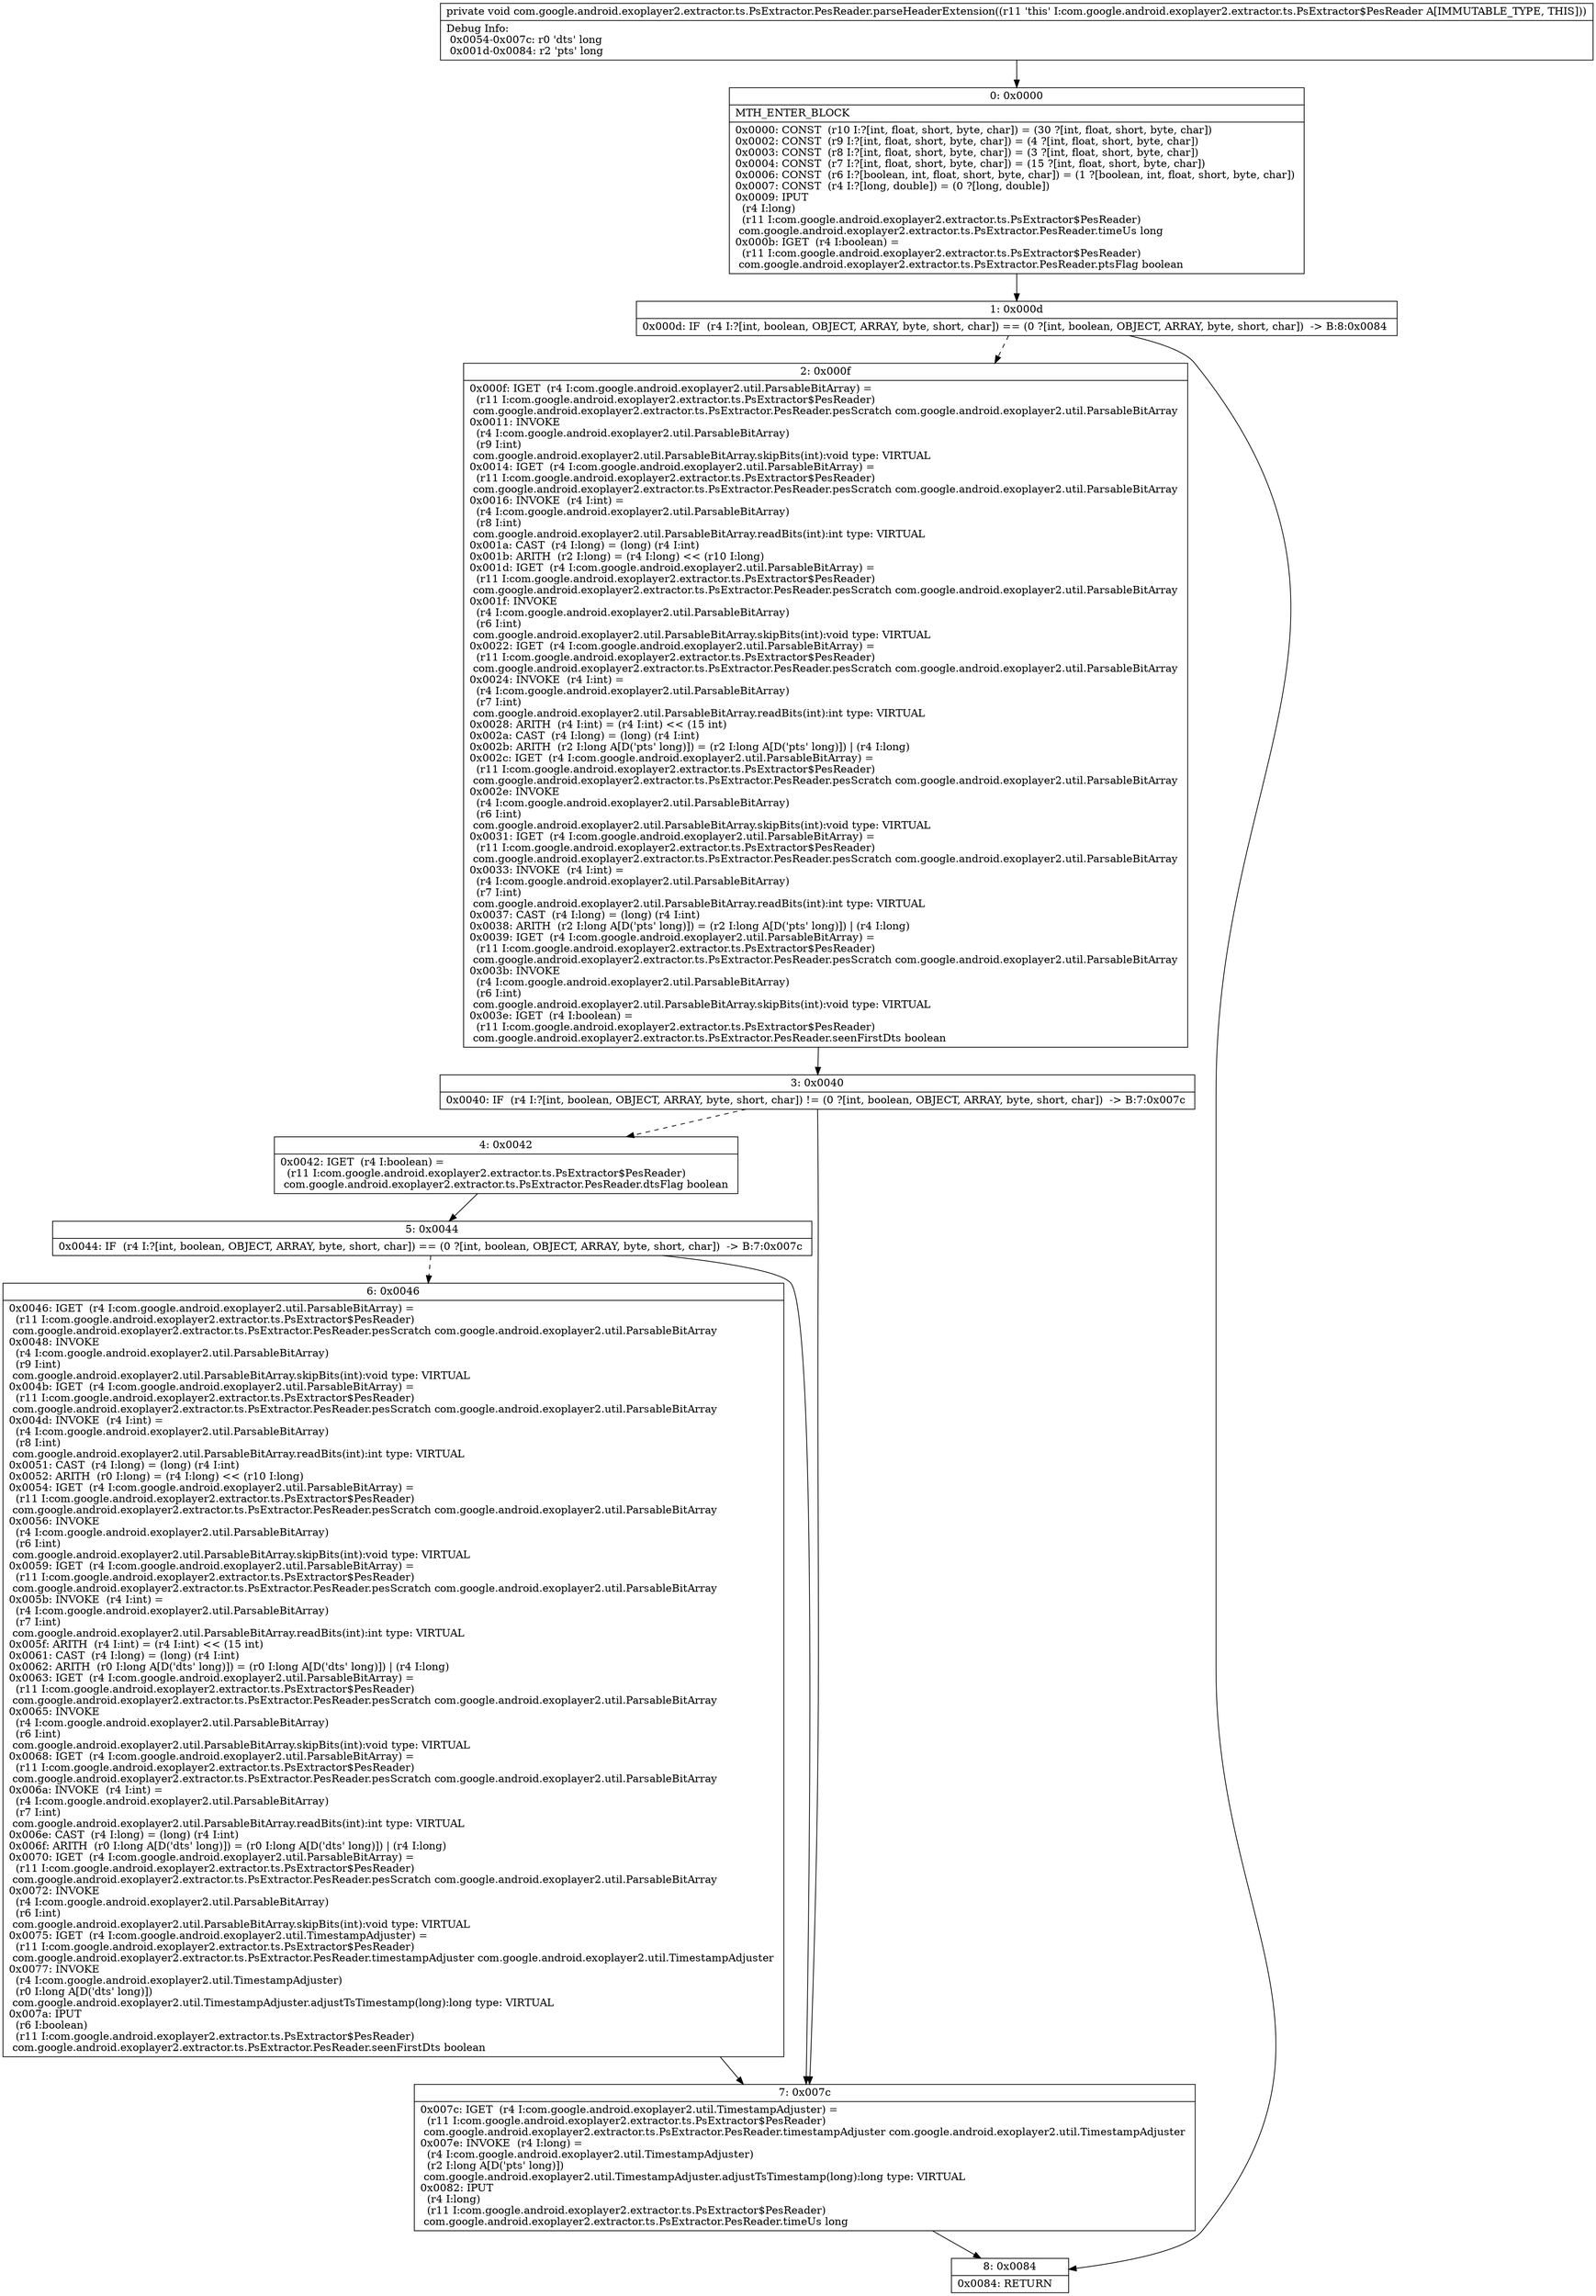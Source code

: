 digraph "CFG forcom.google.android.exoplayer2.extractor.ts.PsExtractor.PesReader.parseHeaderExtension()V" {
Node_0 [shape=record,label="{0\:\ 0x0000|MTH_ENTER_BLOCK\l|0x0000: CONST  (r10 I:?[int, float, short, byte, char]) = (30 ?[int, float, short, byte, char]) \l0x0002: CONST  (r9 I:?[int, float, short, byte, char]) = (4 ?[int, float, short, byte, char]) \l0x0003: CONST  (r8 I:?[int, float, short, byte, char]) = (3 ?[int, float, short, byte, char]) \l0x0004: CONST  (r7 I:?[int, float, short, byte, char]) = (15 ?[int, float, short, byte, char]) \l0x0006: CONST  (r6 I:?[boolean, int, float, short, byte, char]) = (1 ?[boolean, int, float, short, byte, char]) \l0x0007: CONST  (r4 I:?[long, double]) = (0 ?[long, double]) \l0x0009: IPUT  \l  (r4 I:long)\l  (r11 I:com.google.android.exoplayer2.extractor.ts.PsExtractor$PesReader)\l com.google.android.exoplayer2.extractor.ts.PsExtractor.PesReader.timeUs long \l0x000b: IGET  (r4 I:boolean) = \l  (r11 I:com.google.android.exoplayer2.extractor.ts.PsExtractor$PesReader)\l com.google.android.exoplayer2.extractor.ts.PsExtractor.PesReader.ptsFlag boolean \l}"];
Node_1 [shape=record,label="{1\:\ 0x000d|0x000d: IF  (r4 I:?[int, boolean, OBJECT, ARRAY, byte, short, char]) == (0 ?[int, boolean, OBJECT, ARRAY, byte, short, char])  \-\> B:8:0x0084 \l}"];
Node_2 [shape=record,label="{2\:\ 0x000f|0x000f: IGET  (r4 I:com.google.android.exoplayer2.util.ParsableBitArray) = \l  (r11 I:com.google.android.exoplayer2.extractor.ts.PsExtractor$PesReader)\l com.google.android.exoplayer2.extractor.ts.PsExtractor.PesReader.pesScratch com.google.android.exoplayer2.util.ParsableBitArray \l0x0011: INVOKE  \l  (r4 I:com.google.android.exoplayer2.util.ParsableBitArray)\l  (r9 I:int)\l com.google.android.exoplayer2.util.ParsableBitArray.skipBits(int):void type: VIRTUAL \l0x0014: IGET  (r4 I:com.google.android.exoplayer2.util.ParsableBitArray) = \l  (r11 I:com.google.android.exoplayer2.extractor.ts.PsExtractor$PesReader)\l com.google.android.exoplayer2.extractor.ts.PsExtractor.PesReader.pesScratch com.google.android.exoplayer2.util.ParsableBitArray \l0x0016: INVOKE  (r4 I:int) = \l  (r4 I:com.google.android.exoplayer2.util.ParsableBitArray)\l  (r8 I:int)\l com.google.android.exoplayer2.util.ParsableBitArray.readBits(int):int type: VIRTUAL \l0x001a: CAST  (r4 I:long) = (long) (r4 I:int) \l0x001b: ARITH  (r2 I:long) = (r4 I:long) \<\< (r10 I:long) \l0x001d: IGET  (r4 I:com.google.android.exoplayer2.util.ParsableBitArray) = \l  (r11 I:com.google.android.exoplayer2.extractor.ts.PsExtractor$PesReader)\l com.google.android.exoplayer2.extractor.ts.PsExtractor.PesReader.pesScratch com.google.android.exoplayer2.util.ParsableBitArray \l0x001f: INVOKE  \l  (r4 I:com.google.android.exoplayer2.util.ParsableBitArray)\l  (r6 I:int)\l com.google.android.exoplayer2.util.ParsableBitArray.skipBits(int):void type: VIRTUAL \l0x0022: IGET  (r4 I:com.google.android.exoplayer2.util.ParsableBitArray) = \l  (r11 I:com.google.android.exoplayer2.extractor.ts.PsExtractor$PesReader)\l com.google.android.exoplayer2.extractor.ts.PsExtractor.PesReader.pesScratch com.google.android.exoplayer2.util.ParsableBitArray \l0x0024: INVOKE  (r4 I:int) = \l  (r4 I:com.google.android.exoplayer2.util.ParsableBitArray)\l  (r7 I:int)\l com.google.android.exoplayer2.util.ParsableBitArray.readBits(int):int type: VIRTUAL \l0x0028: ARITH  (r4 I:int) = (r4 I:int) \<\< (15 int) \l0x002a: CAST  (r4 I:long) = (long) (r4 I:int) \l0x002b: ARITH  (r2 I:long A[D('pts' long)]) = (r2 I:long A[D('pts' long)]) \| (r4 I:long) \l0x002c: IGET  (r4 I:com.google.android.exoplayer2.util.ParsableBitArray) = \l  (r11 I:com.google.android.exoplayer2.extractor.ts.PsExtractor$PesReader)\l com.google.android.exoplayer2.extractor.ts.PsExtractor.PesReader.pesScratch com.google.android.exoplayer2.util.ParsableBitArray \l0x002e: INVOKE  \l  (r4 I:com.google.android.exoplayer2.util.ParsableBitArray)\l  (r6 I:int)\l com.google.android.exoplayer2.util.ParsableBitArray.skipBits(int):void type: VIRTUAL \l0x0031: IGET  (r4 I:com.google.android.exoplayer2.util.ParsableBitArray) = \l  (r11 I:com.google.android.exoplayer2.extractor.ts.PsExtractor$PesReader)\l com.google.android.exoplayer2.extractor.ts.PsExtractor.PesReader.pesScratch com.google.android.exoplayer2.util.ParsableBitArray \l0x0033: INVOKE  (r4 I:int) = \l  (r4 I:com.google.android.exoplayer2.util.ParsableBitArray)\l  (r7 I:int)\l com.google.android.exoplayer2.util.ParsableBitArray.readBits(int):int type: VIRTUAL \l0x0037: CAST  (r4 I:long) = (long) (r4 I:int) \l0x0038: ARITH  (r2 I:long A[D('pts' long)]) = (r2 I:long A[D('pts' long)]) \| (r4 I:long) \l0x0039: IGET  (r4 I:com.google.android.exoplayer2.util.ParsableBitArray) = \l  (r11 I:com.google.android.exoplayer2.extractor.ts.PsExtractor$PesReader)\l com.google.android.exoplayer2.extractor.ts.PsExtractor.PesReader.pesScratch com.google.android.exoplayer2.util.ParsableBitArray \l0x003b: INVOKE  \l  (r4 I:com.google.android.exoplayer2.util.ParsableBitArray)\l  (r6 I:int)\l com.google.android.exoplayer2.util.ParsableBitArray.skipBits(int):void type: VIRTUAL \l0x003e: IGET  (r4 I:boolean) = \l  (r11 I:com.google.android.exoplayer2.extractor.ts.PsExtractor$PesReader)\l com.google.android.exoplayer2.extractor.ts.PsExtractor.PesReader.seenFirstDts boolean \l}"];
Node_3 [shape=record,label="{3\:\ 0x0040|0x0040: IF  (r4 I:?[int, boolean, OBJECT, ARRAY, byte, short, char]) != (0 ?[int, boolean, OBJECT, ARRAY, byte, short, char])  \-\> B:7:0x007c \l}"];
Node_4 [shape=record,label="{4\:\ 0x0042|0x0042: IGET  (r4 I:boolean) = \l  (r11 I:com.google.android.exoplayer2.extractor.ts.PsExtractor$PesReader)\l com.google.android.exoplayer2.extractor.ts.PsExtractor.PesReader.dtsFlag boolean \l}"];
Node_5 [shape=record,label="{5\:\ 0x0044|0x0044: IF  (r4 I:?[int, boolean, OBJECT, ARRAY, byte, short, char]) == (0 ?[int, boolean, OBJECT, ARRAY, byte, short, char])  \-\> B:7:0x007c \l}"];
Node_6 [shape=record,label="{6\:\ 0x0046|0x0046: IGET  (r4 I:com.google.android.exoplayer2.util.ParsableBitArray) = \l  (r11 I:com.google.android.exoplayer2.extractor.ts.PsExtractor$PesReader)\l com.google.android.exoplayer2.extractor.ts.PsExtractor.PesReader.pesScratch com.google.android.exoplayer2.util.ParsableBitArray \l0x0048: INVOKE  \l  (r4 I:com.google.android.exoplayer2.util.ParsableBitArray)\l  (r9 I:int)\l com.google.android.exoplayer2.util.ParsableBitArray.skipBits(int):void type: VIRTUAL \l0x004b: IGET  (r4 I:com.google.android.exoplayer2.util.ParsableBitArray) = \l  (r11 I:com.google.android.exoplayer2.extractor.ts.PsExtractor$PesReader)\l com.google.android.exoplayer2.extractor.ts.PsExtractor.PesReader.pesScratch com.google.android.exoplayer2.util.ParsableBitArray \l0x004d: INVOKE  (r4 I:int) = \l  (r4 I:com.google.android.exoplayer2.util.ParsableBitArray)\l  (r8 I:int)\l com.google.android.exoplayer2.util.ParsableBitArray.readBits(int):int type: VIRTUAL \l0x0051: CAST  (r4 I:long) = (long) (r4 I:int) \l0x0052: ARITH  (r0 I:long) = (r4 I:long) \<\< (r10 I:long) \l0x0054: IGET  (r4 I:com.google.android.exoplayer2.util.ParsableBitArray) = \l  (r11 I:com.google.android.exoplayer2.extractor.ts.PsExtractor$PesReader)\l com.google.android.exoplayer2.extractor.ts.PsExtractor.PesReader.pesScratch com.google.android.exoplayer2.util.ParsableBitArray \l0x0056: INVOKE  \l  (r4 I:com.google.android.exoplayer2.util.ParsableBitArray)\l  (r6 I:int)\l com.google.android.exoplayer2.util.ParsableBitArray.skipBits(int):void type: VIRTUAL \l0x0059: IGET  (r4 I:com.google.android.exoplayer2.util.ParsableBitArray) = \l  (r11 I:com.google.android.exoplayer2.extractor.ts.PsExtractor$PesReader)\l com.google.android.exoplayer2.extractor.ts.PsExtractor.PesReader.pesScratch com.google.android.exoplayer2.util.ParsableBitArray \l0x005b: INVOKE  (r4 I:int) = \l  (r4 I:com.google.android.exoplayer2.util.ParsableBitArray)\l  (r7 I:int)\l com.google.android.exoplayer2.util.ParsableBitArray.readBits(int):int type: VIRTUAL \l0x005f: ARITH  (r4 I:int) = (r4 I:int) \<\< (15 int) \l0x0061: CAST  (r4 I:long) = (long) (r4 I:int) \l0x0062: ARITH  (r0 I:long A[D('dts' long)]) = (r0 I:long A[D('dts' long)]) \| (r4 I:long) \l0x0063: IGET  (r4 I:com.google.android.exoplayer2.util.ParsableBitArray) = \l  (r11 I:com.google.android.exoplayer2.extractor.ts.PsExtractor$PesReader)\l com.google.android.exoplayer2.extractor.ts.PsExtractor.PesReader.pesScratch com.google.android.exoplayer2.util.ParsableBitArray \l0x0065: INVOKE  \l  (r4 I:com.google.android.exoplayer2.util.ParsableBitArray)\l  (r6 I:int)\l com.google.android.exoplayer2.util.ParsableBitArray.skipBits(int):void type: VIRTUAL \l0x0068: IGET  (r4 I:com.google.android.exoplayer2.util.ParsableBitArray) = \l  (r11 I:com.google.android.exoplayer2.extractor.ts.PsExtractor$PesReader)\l com.google.android.exoplayer2.extractor.ts.PsExtractor.PesReader.pesScratch com.google.android.exoplayer2.util.ParsableBitArray \l0x006a: INVOKE  (r4 I:int) = \l  (r4 I:com.google.android.exoplayer2.util.ParsableBitArray)\l  (r7 I:int)\l com.google.android.exoplayer2.util.ParsableBitArray.readBits(int):int type: VIRTUAL \l0x006e: CAST  (r4 I:long) = (long) (r4 I:int) \l0x006f: ARITH  (r0 I:long A[D('dts' long)]) = (r0 I:long A[D('dts' long)]) \| (r4 I:long) \l0x0070: IGET  (r4 I:com.google.android.exoplayer2.util.ParsableBitArray) = \l  (r11 I:com.google.android.exoplayer2.extractor.ts.PsExtractor$PesReader)\l com.google.android.exoplayer2.extractor.ts.PsExtractor.PesReader.pesScratch com.google.android.exoplayer2.util.ParsableBitArray \l0x0072: INVOKE  \l  (r4 I:com.google.android.exoplayer2.util.ParsableBitArray)\l  (r6 I:int)\l com.google.android.exoplayer2.util.ParsableBitArray.skipBits(int):void type: VIRTUAL \l0x0075: IGET  (r4 I:com.google.android.exoplayer2.util.TimestampAdjuster) = \l  (r11 I:com.google.android.exoplayer2.extractor.ts.PsExtractor$PesReader)\l com.google.android.exoplayer2.extractor.ts.PsExtractor.PesReader.timestampAdjuster com.google.android.exoplayer2.util.TimestampAdjuster \l0x0077: INVOKE  \l  (r4 I:com.google.android.exoplayer2.util.TimestampAdjuster)\l  (r0 I:long A[D('dts' long)])\l com.google.android.exoplayer2.util.TimestampAdjuster.adjustTsTimestamp(long):long type: VIRTUAL \l0x007a: IPUT  \l  (r6 I:boolean)\l  (r11 I:com.google.android.exoplayer2.extractor.ts.PsExtractor$PesReader)\l com.google.android.exoplayer2.extractor.ts.PsExtractor.PesReader.seenFirstDts boolean \l}"];
Node_7 [shape=record,label="{7\:\ 0x007c|0x007c: IGET  (r4 I:com.google.android.exoplayer2.util.TimestampAdjuster) = \l  (r11 I:com.google.android.exoplayer2.extractor.ts.PsExtractor$PesReader)\l com.google.android.exoplayer2.extractor.ts.PsExtractor.PesReader.timestampAdjuster com.google.android.exoplayer2.util.TimestampAdjuster \l0x007e: INVOKE  (r4 I:long) = \l  (r4 I:com.google.android.exoplayer2.util.TimestampAdjuster)\l  (r2 I:long A[D('pts' long)])\l com.google.android.exoplayer2.util.TimestampAdjuster.adjustTsTimestamp(long):long type: VIRTUAL \l0x0082: IPUT  \l  (r4 I:long)\l  (r11 I:com.google.android.exoplayer2.extractor.ts.PsExtractor$PesReader)\l com.google.android.exoplayer2.extractor.ts.PsExtractor.PesReader.timeUs long \l}"];
Node_8 [shape=record,label="{8\:\ 0x0084|0x0084: RETURN   \l}"];
MethodNode[shape=record,label="{private void com.google.android.exoplayer2.extractor.ts.PsExtractor.PesReader.parseHeaderExtension((r11 'this' I:com.google.android.exoplayer2.extractor.ts.PsExtractor$PesReader A[IMMUTABLE_TYPE, THIS]))  | Debug Info:\l  0x0054\-0x007c: r0 'dts' long\l  0x001d\-0x0084: r2 'pts' long\l}"];
MethodNode -> Node_0;
Node_0 -> Node_1;
Node_1 -> Node_2[style=dashed];
Node_1 -> Node_8;
Node_2 -> Node_3;
Node_3 -> Node_4[style=dashed];
Node_3 -> Node_7;
Node_4 -> Node_5;
Node_5 -> Node_6[style=dashed];
Node_5 -> Node_7;
Node_6 -> Node_7;
Node_7 -> Node_8;
}

